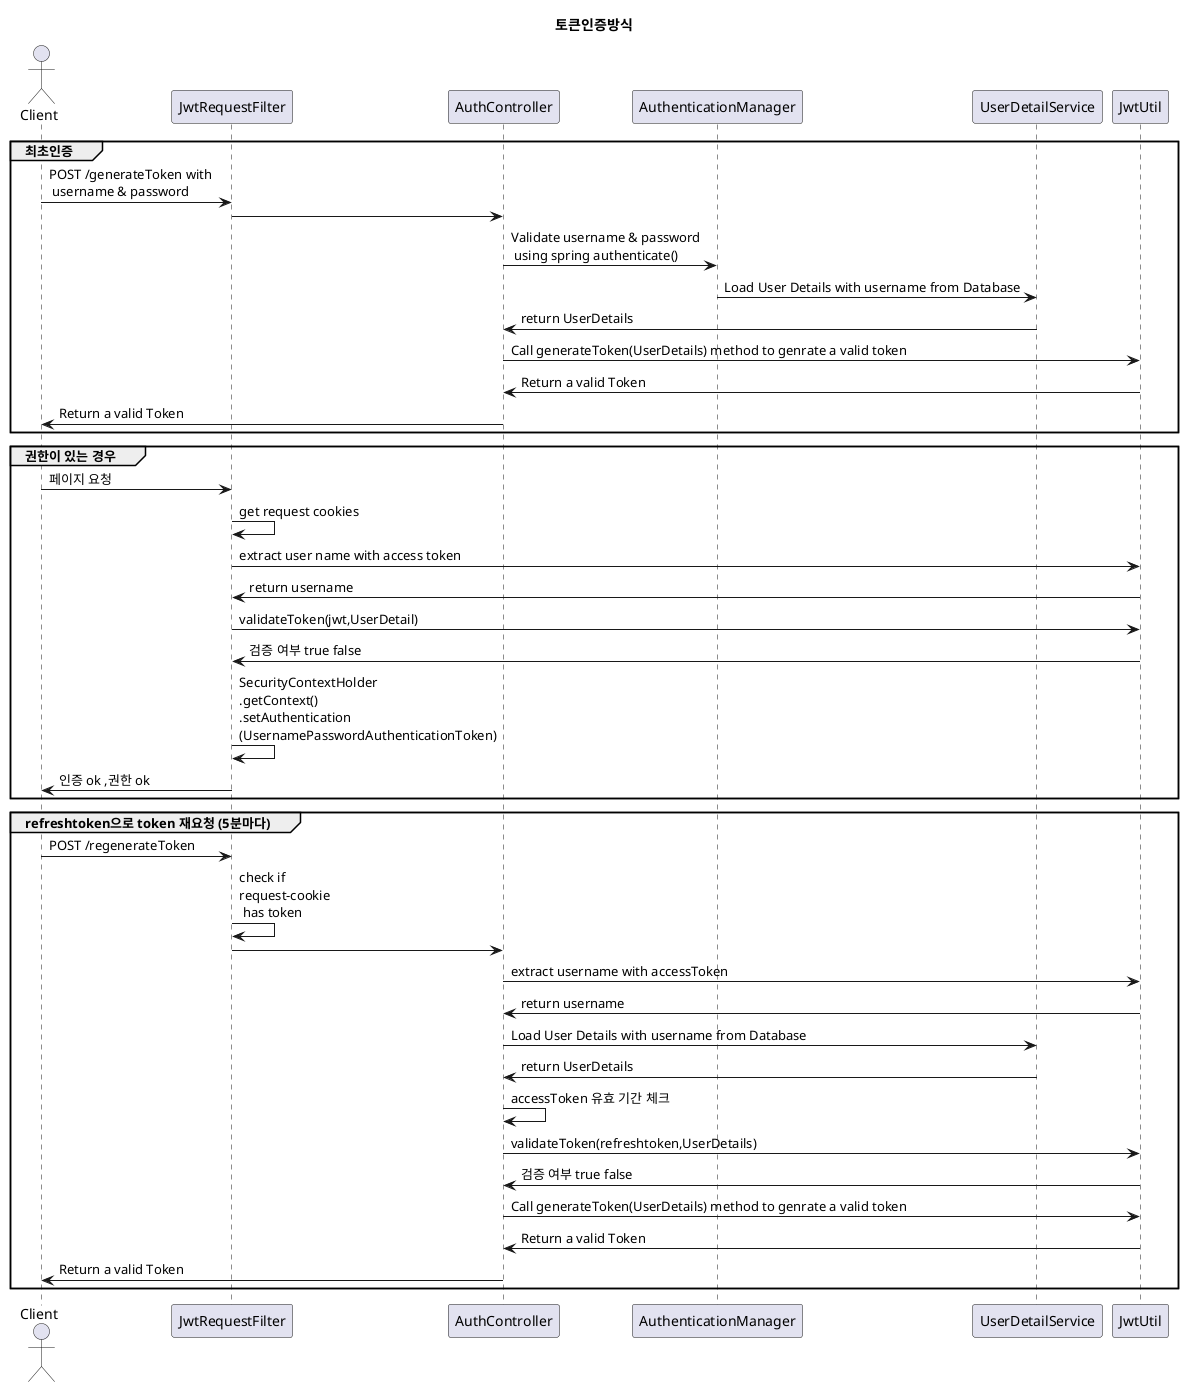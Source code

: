 @startuml
title 토큰인증방식
actor Client
group 최초인증
Client -> JwtRequestFilter : POST /generateToken with \n username & password

JwtRequestFilter -> AuthController :
AuthController -> AuthenticationManager :Validate username & password\n using spring authenticate()
AuthenticationManager -> UserDetailService : Load User Details with username from Database
UserDetailService -> AuthController : return UserDetails
AuthController -> JwtUtil : Call generateToken(UserDetails) method to genrate a valid token
JwtUtil -> AuthController : Return a valid Token
AuthController -> Client : Return a valid Token
end group

group 권한이 있는 경우
Client ->JwtRequestFilter : 페이지 요청
JwtRequestFilter -> JwtRequestFilter : get request cookies
JwtRequestFilter -> JwtUtil : extract user name with access token
JwtUtil -> JwtRequestFilter : return username
JwtRequestFilter -> JwtUtil : validateToken(jwt,UserDetail)
JwtUtil -> JwtRequestFilter : 검증 여부 true false
JwtRequestFilter -> JwtRequestFilter : SecurityContextHolder\n.getContext()\n.setAuthentication\n(UsernamePasswordAuthenticationToken)
JwtRequestFilter -> Client : 인증 ok ,권한 ok

end group


group refreshtoken으로 token 재요청 (5분마다)
Client -> JwtRequestFilter : POST /regenerateToken
JwtRequestFilter -> JwtRequestFilter : check if \nrequest-cookie \n has token
JwtRequestFilter -> AuthController :
AuthController -> JwtUtil : extract username with accessToken
JwtUtil -> AuthController : return username
AuthController -> UserDetailService : Load User Details with username from Database
UserDetailService -> AuthController : return UserDetails
AuthController -> AuthController :accessToken 유효 기간 체크
AuthController -> JwtUtil : validateToken(refreshtoken,UserDetails)
JwtUtil -> AuthController : 검증 여부 true false
AuthController -> JwtUtil : Call generateToken(UserDetails) method to genrate a valid token
JwtUtil -> AuthController : Return a valid Token
AuthController->Client : Return a valid Token

end group
@enduml